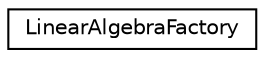 digraph "Graphical Class Hierarchy"
{
 // LATEX_PDF_SIZE
  edge [fontname="Helvetica",fontsize="10",labelfontname="Helvetica",labelfontsize="10"];
  node [fontname="Helvetica",fontsize="10",shape=record];
  rankdir="LR";
  Node0 [label="LinearAlgebraFactory",height=0.2,width=0.4,color="black", fillcolor="white", style="filled",URL="$class_linear_algebra_factory.html",tooltip="The LinearAlgebraFactory class provides a factory used to create objects derived from LinearAlgebra."];
}
